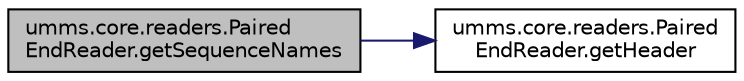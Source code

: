 digraph "umms.core.readers.PairedEndReader.getSequenceNames"
{
  edge [fontname="Helvetica",fontsize="10",labelfontname="Helvetica",labelfontsize="10"];
  node [fontname="Helvetica",fontsize="10",shape=record];
  rankdir="LR";
  Node1 [label="umms.core.readers.Paired\lEndReader.getSequenceNames",height=0.2,width=0.4,color="black", fillcolor="grey75", style="filled" fontcolor="black"];
  Node1 -> Node2 [color="midnightblue",fontsize="10",style="solid"];
  Node2 [label="umms.core.readers.Paired\lEndReader.getHeader",height=0.2,width=0.4,color="black", fillcolor="white", style="filled",URL="$classumms_1_1core_1_1readers_1_1_paired_end_reader.html#a0053947945b1d82abb79ab943c78e0e9"];
}
